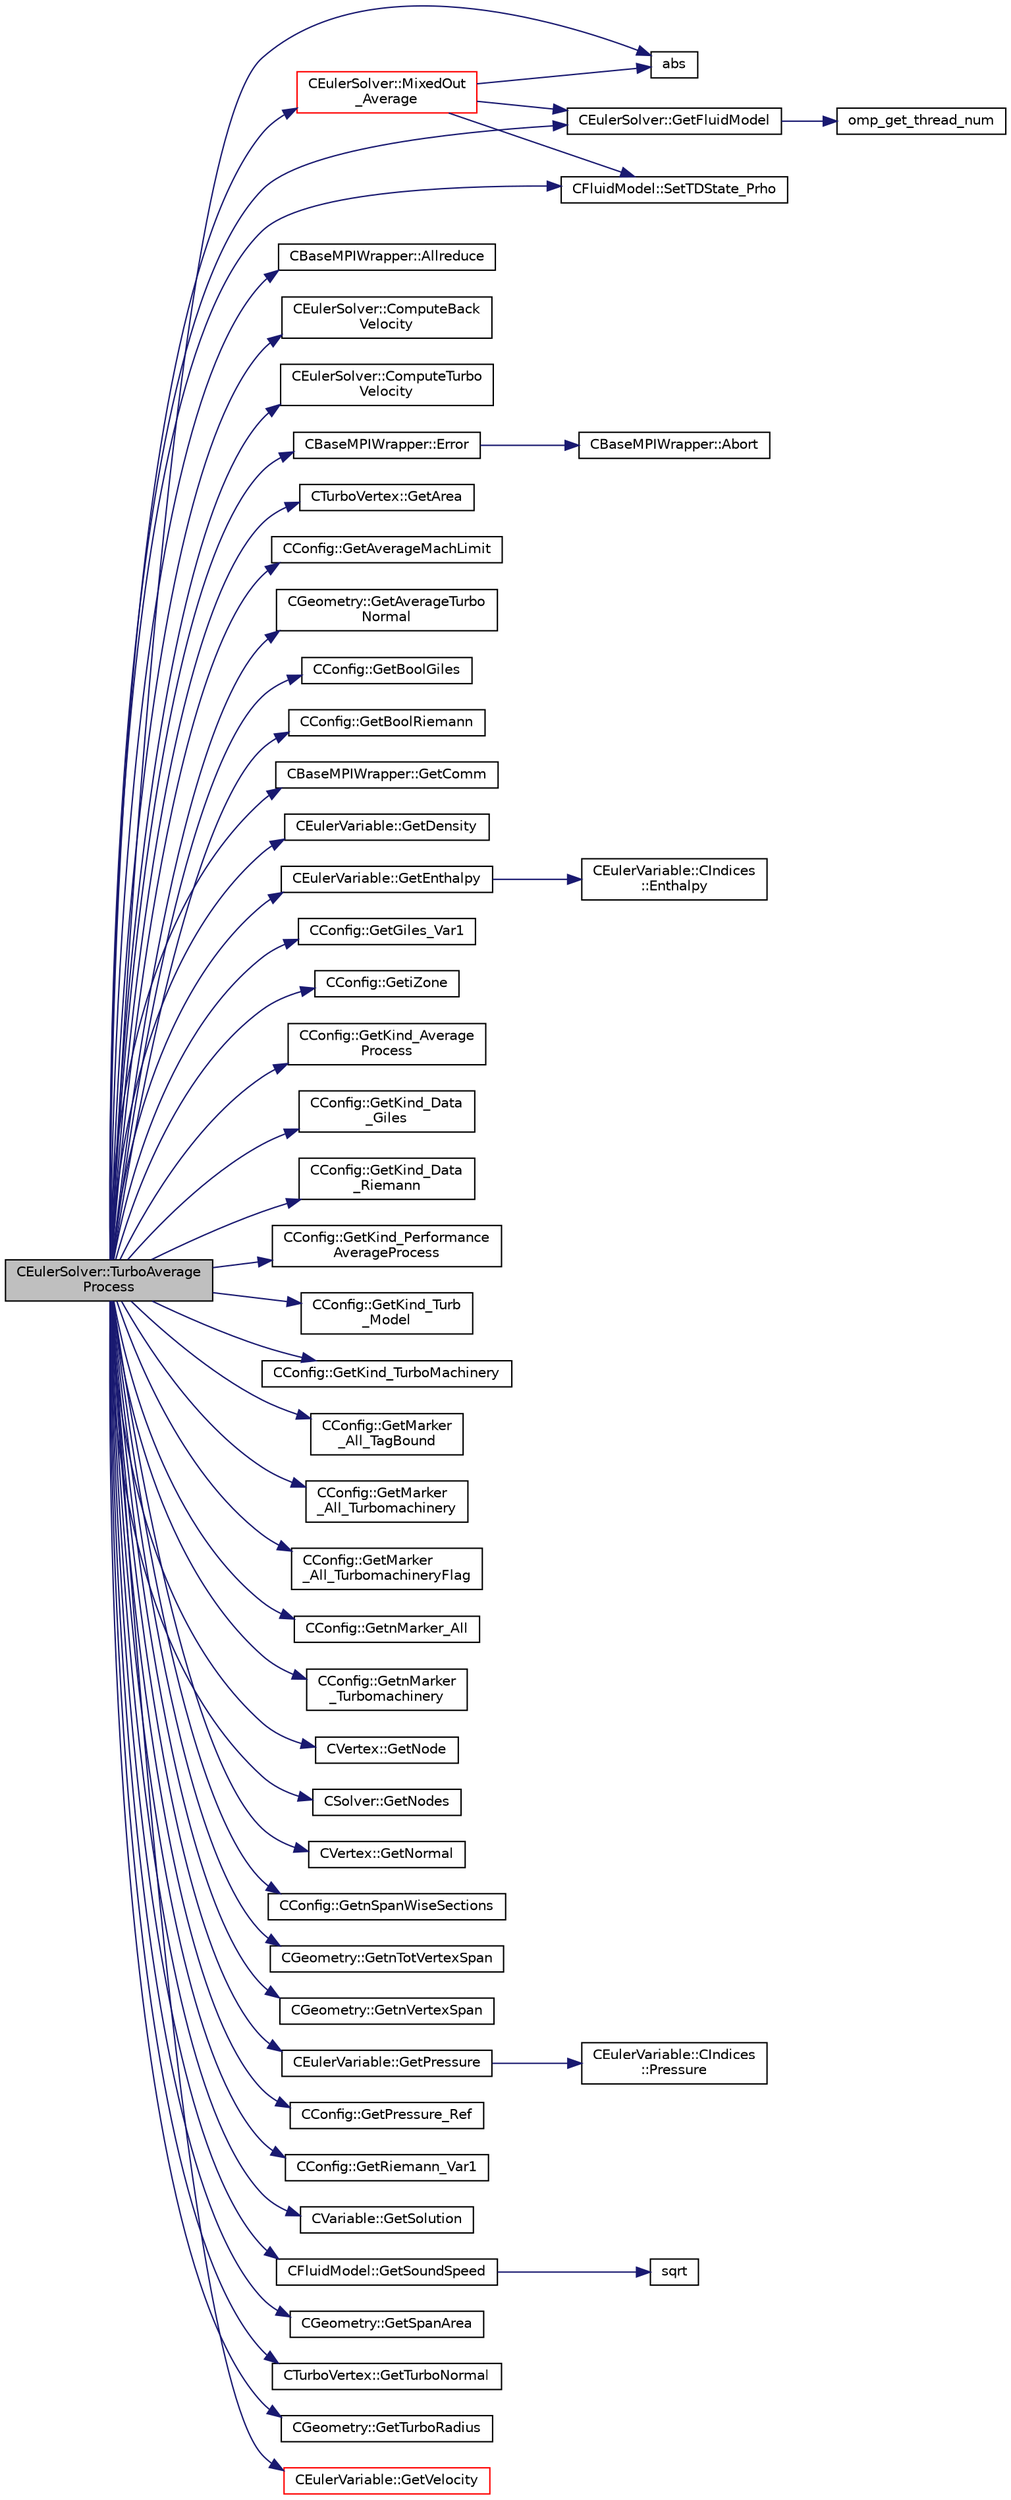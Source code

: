 digraph "CEulerSolver::TurboAverageProcess"
{
 // LATEX_PDF_SIZE
  edge [fontname="Helvetica",fontsize="10",labelfontname="Helvetica",labelfontsize="10"];
  node [fontname="Helvetica",fontsize="10",shape=record];
  rankdir="LR";
  Node1 [label="CEulerSolver::TurboAverage\lProcess",height=0.2,width=0.4,color="black", fillcolor="grey75", style="filled", fontcolor="black",tooltip="It computes average quantities along the span for turbomachinery analysis."];
  Node1 -> Node2 [color="midnightblue",fontsize="10",style="solid",fontname="Helvetica"];
  Node2 [label="abs",height=0.2,width=0.4,color="black", fillcolor="white", style="filled",URL="$group__SIMD.html#gaf7650d08e2a58ed700276ddc70f72f96",tooltip=" "];
  Node1 -> Node3 [color="midnightblue",fontsize="10",style="solid",fontname="Helvetica"];
  Node3 [label="CBaseMPIWrapper::Allreduce",height=0.2,width=0.4,color="black", fillcolor="white", style="filled",URL="$classCBaseMPIWrapper.html#a381d4b3738c09d92ee1ae9f89715b541",tooltip=" "];
  Node1 -> Node4 [color="midnightblue",fontsize="10",style="solid",fontname="Helvetica"];
  Node4 [label="CEulerSolver::ComputeBack\lVelocity",height=0.2,width=0.4,color="black", fillcolor="white", style="filled",URL="$classCEulerSolver.html#a9fb0379d290065c568e4b07e79eb12ca",tooltip="it take a velocity in the cartesian reference of framework and transform into the turbomachinery fram..."];
  Node1 -> Node5 [color="midnightblue",fontsize="10",style="solid",fontname="Helvetica"];
  Node5 [label="CEulerSolver::ComputeTurbo\lVelocity",height=0.2,width=0.4,color="black", fillcolor="white", style="filled",URL="$classCEulerSolver.html#a8fd25d9b4182d73282ee810ff0a11fbf",tooltip="it take a velocity in the cartesian reference of framework and transform into the turbomachinery fram..."];
  Node1 -> Node6 [color="midnightblue",fontsize="10",style="solid",fontname="Helvetica"];
  Node6 [label="CBaseMPIWrapper::Error",height=0.2,width=0.4,color="black", fillcolor="white", style="filled",URL="$classCBaseMPIWrapper.html#a04457c47629bda56704e6a8804833eeb",tooltip=" "];
  Node6 -> Node7 [color="midnightblue",fontsize="10",style="solid",fontname="Helvetica"];
  Node7 [label="CBaseMPIWrapper::Abort",height=0.2,width=0.4,color="black", fillcolor="white", style="filled",URL="$classCBaseMPIWrapper.html#af7297d861dca86b45cf561b6ab642e8f",tooltip=" "];
  Node1 -> Node8 [color="midnightblue",fontsize="10",style="solid",fontname="Helvetica"];
  Node8 [label="CTurboVertex::GetArea",height=0.2,width=0.4,color="black", fillcolor="white", style="filled",URL="$classCTurboVertex.html#a72553841f50964c0c3a2847623162e0d",tooltip="get face Area associate to the vertex."];
  Node1 -> Node9 [color="midnightblue",fontsize="10",style="solid",fontname="Helvetica"];
  Node9 [label="CConfig::GetAverageMachLimit",height=0.2,width=0.4,color="black", fillcolor="white", style="filled",URL="$classCConfig.html#a149fe458b48278e8e41082d109d9ba41",tooltip="Get mach limit for average massflow-based procedure ."];
  Node1 -> Node10 [color="midnightblue",fontsize="10",style="solid",fontname="Helvetica"];
  Node10 [label="CGeometry::GetAverageTurbo\lNormal",height=0.2,width=0.4,color="black", fillcolor="white", style="filled",URL="$classCGeometry.html#a18a047ab5bc0f2e4228b547ec9ece0db",tooltip="Get the average normal at a specific span for a given marker in the turbomachinery reference of frame..."];
  Node1 -> Node11 [color="midnightblue",fontsize="10",style="solid",fontname="Helvetica"];
  Node11 [label="CConfig::GetBoolGiles",height=0.2,width=0.4,color="black", fillcolor="white", style="filled",URL="$classCConfig.html#a148af6d807dcd352a3717fe3fac533c5",tooltip="Verify if there is any Giles Boundary Condition option specified from config file."];
  Node1 -> Node12 [color="midnightblue",fontsize="10",style="solid",fontname="Helvetica"];
  Node12 [label="CConfig::GetBoolRiemann",height=0.2,width=0.4,color="black", fillcolor="white", style="filled",URL="$classCConfig.html#a66dc2659eeb8675240c6b2aa96de3be0",tooltip="Verify if there is any Riemann Boundary Condition option specified from config file."];
  Node1 -> Node13 [color="midnightblue",fontsize="10",style="solid",fontname="Helvetica"];
  Node13 [label="CBaseMPIWrapper::GetComm",height=0.2,width=0.4,color="black", fillcolor="white", style="filled",URL="$classCBaseMPIWrapper.html#a8154391fc3522954802889d81d4ef5da",tooltip=" "];
  Node1 -> Node14 [color="midnightblue",fontsize="10",style="solid",fontname="Helvetica"];
  Node14 [label="CEulerVariable::GetDensity",height=0.2,width=0.4,color="black", fillcolor="white", style="filled",URL="$classCEulerVariable.html#ab8ef32400854040ecb883825f907bed3",tooltip="Get the density of the flow."];
  Node1 -> Node15 [color="midnightblue",fontsize="10",style="solid",fontname="Helvetica"];
  Node15 [label="CEulerVariable::GetEnthalpy",height=0.2,width=0.4,color="black", fillcolor="white", style="filled",URL="$classCEulerVariable.html#acaf8904fb43c0f0c8600c0da5b5397af",tooltip="Get the enthalpy of the flow."];
  Node15 -> Node16 [color="midnightblue",fontsize="10",style="solid",fontname="Helvetica"];
  Node16 [label="CEulerVariable::CIndices\l::Enthalpy",height=0.2,width=0.4,color="black", fillcolor="white", style="filled",URL="$structCEulerVariable_1_1CIndices.html#a51689ac54181da96fae9c8556f287796",tooltip=" "];
  Node1 -> Node17 [color="midnightblue",fontsize="10",style="solid",fontname="Helvetica"];
  Node17 [label="CEulerSolver::GetFluidModel",height=0.2,width=0.4,color="black", fillcolor="white", style="filled",URL="$classCEulerSolver.html#accba81bb7af172dea84d9d1826cab862",tooltip="Compute the pressure at the infinity."];
  Node17 -> Node18 [color="midnightblue",fontsize="10",style="solid",fontname="Helvetica"];
  Node18 [label="omp_get_thread_num",height=0.2,width=0.4,color="black", fillcolor="white", style="filled",URL="$omp__structure_8hpp.html#aad63dd7e34961dbbd2e8774e7f6bc2d0",tooltip="Index of current thread, akin to MPI rank."];
  Node1 -> Node19 [color="midnightblue",fontsize="10",style="solid",fontname="Helvetica"];
  Node19 [label="CConfig::GetGiles_Var1",height=0.2,width=0.4,color="black", fillcolor="white", style="filled",URL="$classCConfig.html#a85c0186316ea80295d23ee3c5ac8561b",tooltip="Get the var 1 for the Giels BC."];
  Node1 -> Node20 [color="midnightblue",fontsize="10",style="solid",fontname="Helvetica"];
  Node20 [label="CConfig::GetiZone",height=0.2,width=0.4,color="black", fillcolor="white", style="filled",URL="$classCConfig.html#a1d6335b8fdef6fbcd9a08f7503d73ec1",tooltip="Provides the number of varaibles."];
  Node1 -> Node21 [color="midnightblue",fontsize="10",style="solid",fontname="Helvetica"];
  Node21 [label="CConfig::GetKind_Average\lProcess",height=0.2,width=0.4,color="black", fillcolor="white", style="filled",URL="$classCConfig.html#a92b562d845bd1cf09c60118f7d2a96da",tooltip="Get the kind of mixing process for averaging quantities at the boundaries."];
  Node1 -> Node22 [color="midnightblue",fontsize="10",style="solid",fontname="Helvetica"];
  Node22 [label="CConfig::GetKind_Data\l_Giles",height=0.2,width=0.4,color="black", fillcolor="white", style="filled",URL="$classCConfig.html#a34b70f142fa43b3e11e08d7075b511de",tooltip="Get Kind Data for the Giles BC."];
  Node1 -> Node23 [color="midnightblue",fontsize="10",style="solid",fontname="Helvetica"];
  Node23 [label="CConfig::GetKind_Data\l_Riemann",height=0.2,width=0.4,color="black", fillcolor="white", style="filled",URL="$classCConfig.html#ab4b1ecac2584909ac5e6d5e5c714b51d",tooltip="Get Kind Data of Riemann boundary."];
  Node1 -> Node24 [color="midnightblue",fontsize="10",style="solid",fontname="Helvetica"];
  Node24 [label="CConfig::GetKind_Performance\lAverageProcess",height=0.2,width=0.4,color="black", fillcolor="white", style="filled",URL="$classCConfig.html#a43ce30c5ca78f3bc155590874be6158d",tooltip="Get the kind of mixing process for averaging quantities at the boundaries."];
  Node1 -> Node25 [color="midnightblue",fontsize="10",style="solid",fontname="Helvetica"];
  Node25 [label="CConfig::GetKind_Turb\l_Model",height=0.2,width=0.4,color="black", fillcolor="white", style="filled",URL="$classCConfig.html#a42cf888b42ce34079b2e3987bbf147dd",tooltip="Get the kind of the turbulence model."];
  Node1 -> Node26 [color="midnightblue",fontsize="10",style="solid",fontname="Helvetica"];
  Node26 [label="CConfig::GetKind_TurboMachinery",height=0.2,width=0.4,color="black", fillcolor="white", style="filled",URL="$classCConfig.html#a7db52bbbe61cb8c4dec3a40c0329aea5",tooltip="Get the kind of turbomachinery architecture."];
  Node1 -> Node27 [color="midnightblue",fontsize="10",style="solid",fontname="Helvetica"];
  Node27 [label="CConfig::GetMarker\l_All_TagBound",height=0.2,width=0.4,color="black", fillcolor="white", style="filled",URL="$classCConfig.html#ab8c9c1f45950a29355be4ff357049440",tooltip="Get the index of the surface defined in the geometry file."];
  Node1 -> Node28 [color="midnightblue",fontsize="10",style="solid",fontname="Helvetica"];
  Node28 [label="CConfig::GetMarker\l_All_Turbomachinery",height=0.2,width=0.4,color="black", fillcolor="white", style="filled",URL="$classCConfig.html#a489191993251fecdfec09e65446b2fa3",tooltip="Get the Turbomachinery information for a marker val_marker."];
  Node1 -> Node29 [color="midnightblue",fontsize="10",style="solid",fontname="Helvetica"];
  Node29 [label="CConfig::GetMarker\l_All_TurbomachineryFlag",height=0.2,width=0.4,color="black", fillcolor="white", style="filled",URL="$classCConfig.html#ae92ecce81d1a01aff7bb2df3c525f61c",tooltip="Get the Turbomachinery flag information for a marker val_marker."];
  Node1 -> Node30 [color="midnightblue",fontsize="10",style="solid",fontname="Helvetica"];
  Node30 [label="CConfig::GetnMarker_All",height=0.2,width=0.4,color="black", fillcolor="white", style="filled",URL="$classCConfig.html#a459dee039e618d21a5d78db61c221240",tooltip="Get the total number of boundary markers of the local process including send/receive domains."];
  Node1 -> Node31 [color="midnightblue",fontsize="10",style="solid",fontname="Helvetica"];
  Node31 [label="CConfig::GetnMarker\l_Turbomachinery",height=0.2,width=0.4,color="black", fillcolor="white", style="filled",URL="$classCConfig.html#a2caf35ccfb5e2b96bd5f53054c42fee6",tooltip="number Turbomachinery performance option specified from config file."];
  Node1 -> Node32 [color="midnightblue",fontsize="10",style="solid",fontname="Helvetica"];
  Node32 [label="CVertex::GetNode",height=0.2,width=0.4,color="black", fillcolor="white", style="filled",URL="$classCVertex.html#ad568da06e7191358d3a09a1bee71cdb5",tooltip="Get the node of the vertex."];
  Node1 -> Node33 [color="midnightblue",fontsize="10",style="solid",fontname="Helvetica"];
  Node33 [label="CSolver::GetNodes",height=0.2,width=0.4,color="black", fillcolor="white", style="filled",URL="$classCSolver.html#af3198e52a2ea377bb765647b5e697197",tooltip="Allow outside access to the nodes of the solver, containing conservatives, primitives,..."];
  Node1 -> Node34 [color="midnightblue",fontsize="10",style="solid",fontname="Helvetica"];
  Node34 [label="CVertex::GetNormal",height=0.2,width=0.4,color="black", fillcolor="white", style="filled",URL="$classCVertex.html#a57cacfe764770e6c0e54c278cb584f7c",tooltip="Copy the the normal vector of a face."];
  Node1 -> Node35 [color="midnightblue",fontsize="10",style="solid",fontname="Helvetica"];
  Node35 [label="CConfig::GetnSpanWiseSections",height=0.2,width=0.4,color="black", fillcolor="white", style="filled",URL="$classCConfig.html#a50c6d8787325e09d732ecb9c4af96e93",tooltip="number span-wise sections to compute 3D BC and performance for turbomachinery."];
  Node1 -> Node36 [color="midnightblue",fontsize="10",style="solid",fontname="Helvetica"];
  Node36 [label="CGeometry::GetnTotVertexSpan",height=0.2,width=0.4,color="black", fillcolor="white", style="filled",URL="$classCGeometry.html#a9eb8d5a06f628a26525092f651fb594a",tooltip="A total number of vertex independently from the MPI partions."];
  Node1 -> Node37 [color="midnightblue",fontsize="10",style="solid",fontname="Helvetica"];
  Node37 [label="CGeometry::GetnVertexSpan",height=0.2,width=0.4,color="black", fillcolor="white", style="filled",URL="$classCGeometry.html#a81c34ad0099221f81fb0beb88f994148",tooltip="Get number of vertices."];
  Node1 -> Node38 [color="midnightblue",fontsize="10",style="solid",fontname="Helvetica"];
  Node38 [label="CEulerVariable::GetPressure",height=0.2,width=0.4,color="black", fillcolor="white", style="filled",URL="$classCEulerVariable.html#a5e1ee3cd1062365d7da17ee3ee49537e",tooltip="Get the flow pressure."];
  Node38 -> Node39 [color="midnightblue",fontsize="10",style="solid",fontname="Helvetica"];
  Node39 [label="CEulerVariable::CIndices\l::Pressure",height=0.2,width=0.4,color="black", fillcolor="white", style="filled",URL="$structCEulerVariable_1_1CIndices.html#a71ffbd849fd584ff3a787411497d3007",tooltip=" "];
  Node1 -> Node40 [color="midnightblue",fontsize="10",style="solid",fontname="Helvetica"];
  Node40 [label="CConfig::GetPressure_Ref",height=0.2,width=0.4,color="black", fillcolor="white", style="filled",URL="$classCConfig.html#a75b1f9203bdb8ced64323a100fa3aef9",tooltip="Get the value of the reference pressure for non-dimensionalization."];
  Node1 -> Node41 [color="midnightblue",fontsize="10",style="solid",fontname="Helvetica"];
  Node41 [label="CConfig::GetRiemann_Var1",height=0.2,width=0.4,color="black", fillcolor="white", style="filled",URL="$classCConfig.html#a8d72c40f73648f1122e60083762441b1",tooltip="Get the var 1 at Riemann boundary."];
  Node1 -> Node42 [color="midnightblue",fontsize="10",style="solid",fontname="Helvetica"];
  Node42 [label="CVariable::GetSolution",height=0.2,width=0.4,color="black", fillcolor="white", style="filled",URL="$classCVariable.html#a261483e39c23c1de7cb9aea7e917c121",tooltip="Get the solution."];
  Node1 -> Node43 [color="midnightblue",fontsize="10",style="solid",fontname="Helvetica"];
  Node43 [label="CFluidModel::GetSoundSpeed",height=0.2,width=0.4,color="black", fillcolor="white", style="filled",URL="$classCFluidModel.html#a114d121d918607fe923446ad733b2c62",tooltip="Get fluid speed of sound."];
  Node43 -> Node44 [color="midnightblue",fontsize="10",style="solid",fontname="Helvetica"];
  Node44 [label="sqrt",height=0.2,width=0.4,color="black", fillcolor="white", style="filled",URL="$group__SIMD.html#ga54a1925ab40fb4249ea255072520de35",tooltip=" "];
  Node1 -> Node45 [color="midnightblue",fontsize="10",style="solid",fontname="Helvetica"];
  Node45 [label="CGeometry::GetSpanArea",height=0.2,width=0.4,color="black", fillcolor="white", style="filled",URL="$classCGeometry.html#a0f8752f57588e44465ab07e34490ac0e",tooltip="Get the value of the total area for each span."];
  Node1 -> Node46 [color="midnightblue",fontsize="10",style="solid",fontname="Helvetica"];
  Node46 [label="CTurboVertex::GetTurboNormal",height=0.2,width=0.4,color="black", fillcolor="white", style="filled",URL="$classCTurboVertex.html#ad72f5115828f49f0fafdc66b00f3ece4",tooltip="Copy the the turbo normal vector of a face."];
  Node1 -> Node47 [color="midnightblue",fontsize="10",style="solid",fontname="Helvetica"];
  Node47 [label="CGeometry::GetTurboRadius",height=0.2,width=0.4,color="black", fillcolor="white", style="filled",URL="$classCGeometry.html#a8b4ea7303813a238f47b4d42b5a0de5d",tooltip="Get the value of the total area for each span."];
  Node1 -> Node48 [color="midnightblue",fontsize="10",style="solid",fontname="Helvetica"];
  Node48 [label="CEulerVariable::GetVelocity",height=0.2,width=0.4,color="red", fillcolor="white", style="filled",URL="$classCEulerVariable.html#afb2ba375855bc63c9bc96227efaece99",tooltip="Get the velocity of the flow."];
  Node1 -> Node50 [color="midnightblue",fontsize="10",style="solid",fontname="Helvetica"];
  Node50 [label="CEulerSolver::MixedOut\l_Average",height=0.2,width=0.4,color="red", fillcolor="white", style="filled",URL="$classCEulerSolver.html#ad3cdd2a1dd358b558857951b8a339318",tooltip="it performs a mixed out average of the nodes of a boundary."];
  Node50 -> Node2 [color="midnightblue",fontsize="10",style="solid",fontname="Helvetica"];
  Node50 -> Node17 [color="midnightblue",fontsize="10",style="solid",fontname="Helvetica"];
  Node50 -> Node58 [color="midnightblue",fontsize="10",style="solid",fontname="Helvetica"];
  Node58 [label="CFluidModel::SetTDState_Prho",height=0.2,width=0.4,color="black", fillcolor="white", style="filled",URL="$classCFluidModel.html#a7748f80460e9a907b0d0002e98d4d281",tooltip="virtual member that would be different for each gas model implemented"];
  Node1 -> Node58 [color="midnightblue",fontsize="10",style="solid",fontname="Helvetica"];
}
